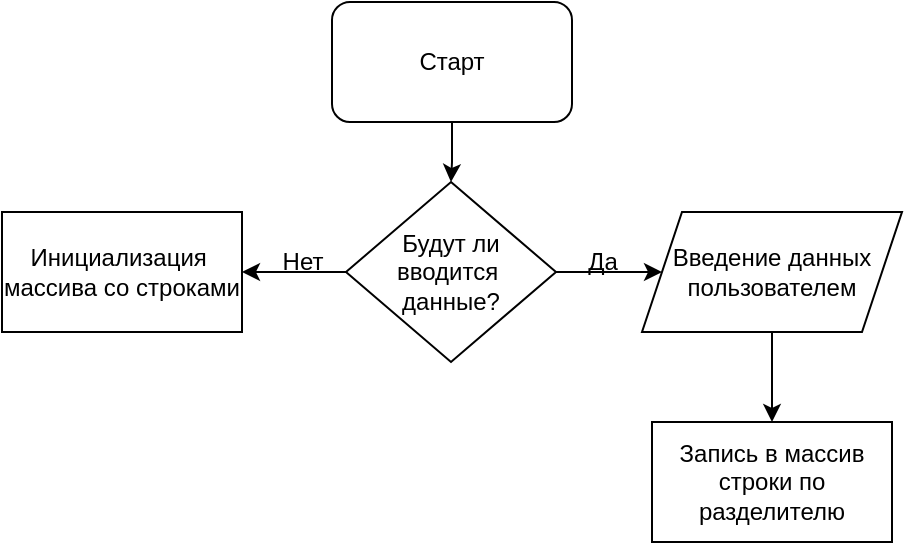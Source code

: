 <mxfile version="20.5.3" type="device"><diagram id="6xZbWOrrkXRpJ9Cftdw6" name="Page-1"><mxGraphModel dx="677" dy="378" grid="1" gridSize="10" guides="1" tooltips="1" connect="1" arrows="1" fold="1" page="1" pageScale="1" pageWidth="850" pageHeight="1100" math="0" shadow="0"><root><mxCell id="0"/><mxCell id="1" parent="0"/><mxCell id="Q6mP8YK6LNeBQQMr2YDf-8" style="edgeStyle=orthogonalEdgeStyle;rounded=0;orthogonalLoop=1;jettySize=auto;html=1;entryX=0.5;entryY=0;entryDx=0;entryDy=0;" edge="1" parent="1" source="Q6mP8YK6LNeBQQMr2YDf-1" target="Q6mP8YK6LNeBQQMr2YDf-2"><mxGeometry relative="1" as="geometry"/></mxCell><mxCell id="Q6mP8YK6LNeBQQMr2YDf-1" value="Старт" style="rounded=1;whiteSpace=wrap;html=1;" vertex="1" parent="1"><mxGeometry x="365" y="10" width="120" height="60" as="geometry"/></mxCell><mxCell id="Q6mP8YK6LNeBQQMr2YDf-5" style="edgeStyle=orthogonalEdgeStyle;rounded=0;orthogonalLoop=1;jettySize=auto;html=1;" edge="1" parent="1" source="Q6mP8YK6LNeBQQMr2YDf-2" target="Q6mP8YK6LNeBQQMr2YDf-4"><mxGeometry relative="1" as="geometry"/></mxCell><mxCell id="Q6mP8YK6LNeBQQMr2YDf-12" style="edgeStyle=orthogonalEdgeStyle;rounded=0;orthogonalLoop=1;jettySize=auto;html=1;entryX=1;entryY=0.5;entryDx=0;entryDy=0;" edge="1" parent="1" source="Q6mP8YK6LNeBQQMr2YDf-2" target="Q6mP8YK6LNeBQQMr2YDf-11"><mxGeometry relative="1" as="geometry"/></mxCell><mxCell id="Q6mP8YK6LNeBQQMr2YDf-2" value="Будут ли вводится&amp;nbsp;&lt;br&gt;данные?" style="rhombus;whiteSpace=wrap;html=1;" vertex="1" parent="1"><mxGeometry x="372" y="100" width="105" height="90" as="geometry"/></mxCell><mxCell id="Q6mP8YK6LNeBQQMr2YDf-3" value="Запись в массив строки по разделителю" style="rounded=0;whiteSpace=wrap;html=1;" vertex="1" parent="1"><mxGeometry x="525" y="220" width="120" height="60" as="geometry"/></mxCell><mxCell id="Q6mP8YK6LNeBQQMr2YDf-6" style="edgeStyle=orthogonalEdgeStyle;rounded=0;orthogonalLoop=1;jettySize=auto;html=1;entryX=0.5;entryY=0;entryDx=0;entryDy=0;" edge="1" parent="1" source="Q6mP8YK6LNeBQQMr2YDf-4" target="Q6mP8YK6LNeBQQMr2YDf-3"><mxGeometry relative="1" as="geometry"/></mxCell><mxCell id="Q6mP8YK6LNeBQQMr2YDf-4" value="Введение данных&lt;br&gt;пользователем" style="shape=parallelogram;perimeter=parallelogramPerimeter;whiteSpace=wrap;html=1;fixedSize=1;" vertex="1" parent="1"><mxGeometry x="520" y="115" width="130" height="60" as="geometry"/></mxCell><mxCell id="Q6mP8YK6LNeBQQMr2YDf-7" value="Да" style="text;html=1;align=center;verticalAlign=middle;resizable=0;points=[];autosize=1;strokeColor=none;fillColor=none;" vertex="1" parent="1"><mxGeometry x="480" y="125" width="40" height="30" as="geometry"/></mxCell><mxCell id="Q6mP8YK6LNeBQQMr2YDf-11" value="Инициализация&amp;nbsp;&lt;br&gt;массива со строками" style="rounded=0;whiteSpace=wrap;html=1;" vertex="1" parent="1"><mxGeometry x="200" y="115" width="120" height="60" as="geometry"/></mxCell><mxCell id="Q6mP8YK6LNeBQQMr2YDf-14" value="Нет" style="text;html=1;align=center;verticalAlign=middle;resizable=0;points=[];autosize=1;strokeColor=none;fillColor=none;" vertex="1" parent="1"><mxGeometry x="330" y="125" width="40" height="30" as="geometry"/></mxCell></root></mxGraphModel></diagram></mxfile>